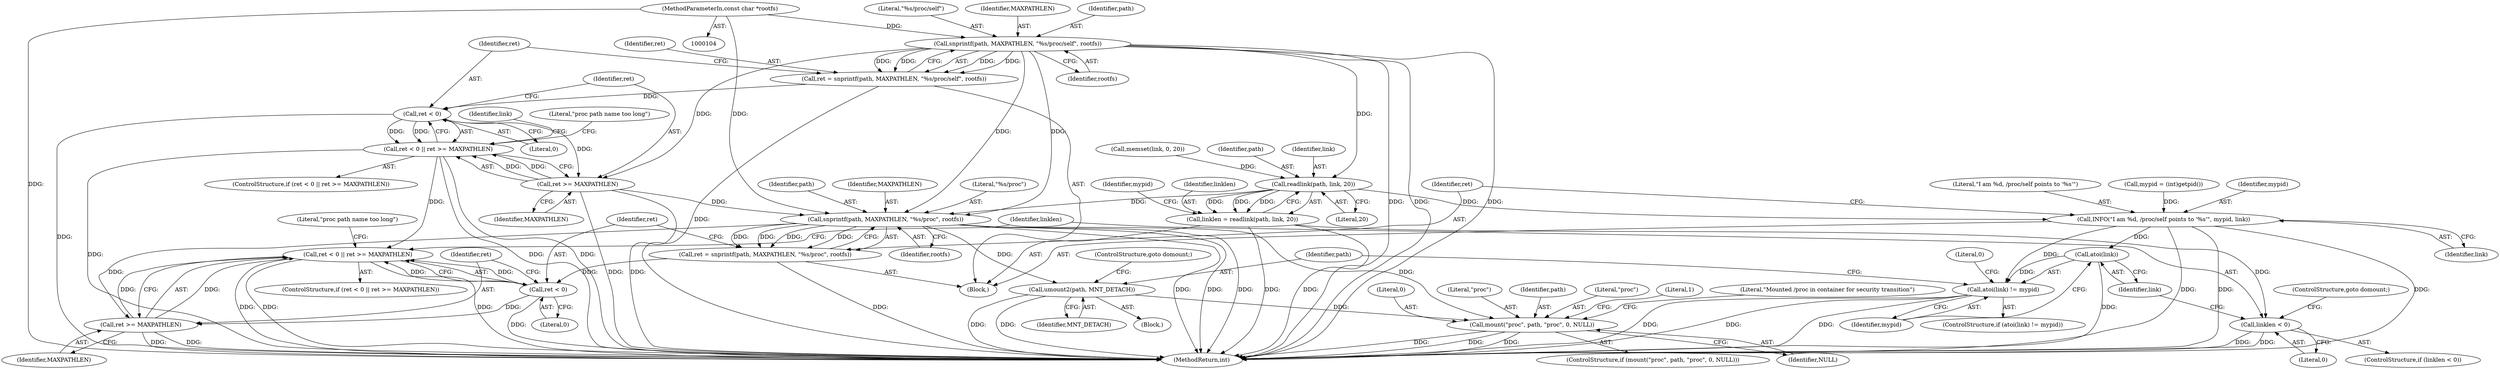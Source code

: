 digraph "1_lxc_592fd47a6245508b79fe6ac819fe6d3b2c1289be_12@pointer" {
"1000105" [label="(MethodParameterIn,const char *rootfs)"];
"1000114" [label="(Call,snprintf(path, MAXPATHLEN, \"%s/proc/self\", rootfs))"];
"1000112" [label="(Call,ret = snprintf(path, MAXPATHLEN, \"%s/proc/self\", rootfs))"];
"1000121" [label="(Call,ret < 0)"];
"1000120" [label="(Call,ret < 0 || ret >= MAXPATHLEN)"];
"1000160" [label="(Call,ret < 0 || ret >= MAXPATHLEN)"];
"1000124" [label="(Call,ret >= MAXPATHLEN)"];
"1000154" [label="(Call,snprintf(path, MAXPATHLEN, \"%s/proc\", rootfs))"];
"1000152" [label="(Call,ret = snprintf(path, MAXPATHLEN, \"%s/proc\", rootfs))"];
"1000161" [label="(Call,ret < 0)"];
"1000164" [label="(Call,ret >= MAXPATHLEN)"];
"1000184" [label="(Call,umount2(path, MNT_DETACH))"];
"1000192" [label="(Call,mount(\"proc\", path, \"proc\", 0, NULL))"];
"1000139" [label="(Call,readlink(path, link, 20))"];
"1000137" [label="(Call,linklen = readlink(path, link, 20))"];
"1000174" [label="(Call,linklen < 0)"];
"1000148" [label="(Call,INFO(\"I am %d, /proc/self points to '%s'\", mypid, link))"];
"1000180" [label="(Call,atoi(link))"];
"1000179" [label="(Call,atoi(link) != mypid)"];
"1000193" [label="(Literal,\"proc\")"];
"1000142" [label="(Literal,20)"];
"1000118" [label="(Identifier,rootfs)"];
"1000183" [label="(Block,)"];
"1000175" [label="(Identifier,linklen)"];
"1000139" [label="(Call,readlink(path, link, 20))"];
"1000129" [label="(Literal,\"proc path name too long\")"];
"1000149" [label="(Literal,\"I am %d, /proc/self points to '%s'\")"];
"1000113" [label="(Identifier,ret)"];
"1000119" [label="(ControlStructure,if (ret < 0 || ret >= MAXPATHLEN))"];
"1000161" [label="(Call,ret < 0)"];
"1000158" [label="(Identifier,rootfs)"];
"1000200" [label="(Literal,1)"];
"1000165" [label="(Identifier,ret)"];
"1000163" [label="(Literal,0)"];
"1000114" [label="(Call,snprintf(path, MAXPATHLEN, \"%s/proc/self\", rootfs))"];
"1000202" [label="(Literal,\"Mounted /proc in container for security transition\")"];
"1000169" [label="(Literal,\"proc path name too long\")"];
"1000160" [label="(Call,ret < 0 || ret >= MAXPATHLEN)"];
"1000106" [label="(Block,)"];
"1000159" [label="(ControlStructure,if (ret < 0 || ret >= MAXPATHLEN))"];
"1000162" [label="(Identifier,ret)"];
"1000105" [label="(MethodParameterIn,const char *rootfs)"];
"1000120" [label="(Call,ret < 0 || ret >= MAXPATHLEN)"];
"1000125" [label="(Identifier,ret)"];
"1000156" [label="(Identifier,MAXPATHLEN)"];
"1000148" [label="(Call,INFO(\"I am %d, /proc/self points to '%s'\", mypid, link))"];
"1000157" [label="(Literal,\"%s/proc\")"];
"1000143" [label="(Call,mypid = (int)getpid())"];
"1000180" [label="(Call,atoi(link))"];
"1000134" [label="(Identifier,link)"];
"1000122" [label="(Identifier,ret)"];
"1000115" [label="(Identifier,path)"];
"1000155" [label="(Identifier,path)"];
"1000144" [label="(Identifier,mypid)"];
"1000173" [label="(ControlStructure,if (linklen < 0))"];
"1000189" [label="(Literal,0)"];
"1000153" [label="(Identifier,ret)"];
"1000126" [label="(Identifier,MAXPATHLEN)"];
"1000186" [label="(Identifier,MNT_DETACH)"];
"1000117" [label="(Literal,\"%s/proc/self\")"];
"1000185" [label="(Identifier,path)"];
"1000141" [label="(Identifier,link)"];
"1000174" [label="(Call,linklen < 0)"];
"1000176" [label="(Literal,0)"];
"1000150" [label="(Identifier,mypid)"];
"1000181" [label="(Identifier,link)"];
"1000166" [label="(Identifier,MAXPATHLEN)"];
"1000124" [label="(Call,ret >= MAXPATHLEN)"];
"1000123" [label="(Literal,0)"];
"1000116" [label="(Identifier,MAXPATHLEN)"];
"1000133" [label="(Call,memset(link, 0, 20))"];
"1000187" [label="(ControlStructure,goto domount;)"];
"1000184" [label="(Call,umount2(path, MNT_DETACH))"];
"1000192" [label="(Call,mount(\"proc\", path, \"proc\", 0, NULL))"];
"1000191" [label="(ControlStructure,if (mount(\"proc\", path, \"proc\", 0, NULL)))"];
"1000196" [label="(Literal,0)"];
"1000152" [label="(Call,ret = snprintf(path, MAXPATHLEN, \"%s/proc\", rootfs))"];
"1000177" [label="(ControlStructure,goto domount;)"];
"1000178" [label="(ControlStructure,if (atoi(link) != mypid))"];
"1000138" [label="(Identifier,linklen)"];
"1000164" [label="(Call,ret >= MAXPATHLEN)"];
"1000205" [label="(MethodReturn,int)"];
"1000112" [label="(Call,ret = snprintf(path, MAXPATHLEN, \"%s/proc/self\", rootfs))"];
"1000182" [label="(Identifier,mypid)"];
"1000121" [label="(Call,ret < 0)"];
"1000197" [label="(Identifier,NULL)"];
"1000195" [label="(Literal,\"proc\")"];
"1000137" [label="(Call,linklen = readlink(path, link, 20))"];
"1000140" [label="(Identifier,path)"];
"1000154" [label="(Call,snprintf(path, MAXPATHLEN, \"%s/proc\", rootfs))"];
"1000179" [label="(Call,atoi(link) != mypid)"];
"1000194" [label="(Identifier,path)"];
"1000151" [label="(Identifier,link)"];
"1000105" -> "1000104"  [label="AST: "];
"1000105" -> "1000205"  [label="DDG: "];
"1000105" -> "1000114"  [label="DDG: "];
"1000105" -> "1000154"  [label="DDG: "];
"1000114" -> "1000112"  [label="AST: "];
"1000114" -> "1000118"  [label="CFG: "];
"1000115" -> "1000114"  [label="AST: "];
"1000116" -> "1000114"  [label="AST: "];
"1000117" -> "1000114"  [label="AST: "];
"1000118" -> "1000114"  [label="AST: "];
"1000112" -> "1000114"  [label="CFG: "];
"1000114" -> "1000205"  [label="DDG: "];
"1000114" -> "1000205"  [label="DDG: "];
"1000114" -> "1000205"  [label="DDG: "];
"1000114" -> "1000112"  [label="DDG: "];
"1000114" -> "1000112"  [label="DDG: "];
"1000114" -> "1000112"  [label="DDG: "];
"1000114" -> "1000112"  [label="DDG: "];
"1000114" -> "1000124"  [label="DDG: "];
"1000114" -> "1000139"  [label="DDG: "];
"1000114" -> "1000154"  [label="DDG: "];
"1000114" -> "1000154"  [label="DDG: "];
"1000112" -> "1000106"  [label="AST: "];
"1000113" -> "1000112"  [label="AST: "];
"1000122" -> "1000112"  [label="CFG: "];
"1000112" -> "1000205"  [label="DDG: "];
"1000112" -> "1000121"  [label="DDG: "];
"1000121" -> "1000120"  [label="AST: "];
"1000121" -> "1000123"  [label="CFG: "];
"1000122" -> "1000121"  [label="AST: "];
"1000123" -> "1000121"  [label="AST: "];
"1000125" -> "1000121"  [label="CFG: "];
"1000120" -> "1000121"  [label="CFG: "];
"1000121" -> "1000205"  [label="DDG: "];
"1000121" -> "1000120"  [label="DDG: "];
"1000121" -> "1000120"  [label="DDG: "];
"1000121" -> "1000124"  [label="DDG: "];
"1000120" -> "1000119"  [label="AST: "];
"1000120" -> "1000124"  [label="CFG: "];
"1000124" -> "1000120"  [label="AST: "];
"1000129" -> "1000120"  [label="CFG: "];
"1000134" -> "1000120"  [label="CFG: "];
"1000120" -> "1000205"  [label="DDG: "];
"1000120" -> "1000205"  [label="DDG: "];
"1000120" -> "1000205"  [label="DDG: "];
"1000124" -> "1000120"  [label="DDG: "];
"1000124" -> "1000120"  [label="DDG: "];
"1000120" -> "1000160"  [label="DDG: "];
"1000160" -> "1000159"  [label="AST: "];
"1000160" -> "1000161"  [label="CFG: "];
"1000160" -> "1000164"  [label="CFG: "];
"1000161" -> "1000160"  [label="AST: "];
"1000164" -> "1000160"  [label="AST: "];
"1000169" -> "1000160"  [label="CFG: "];
"1000175" -> "1000160"  [label="CFG: "];
"1000160" -> "1000205"  [label="DDG: "];
"1000160" -> "1000205"  [label="DDG: "];
"1000160" -> "1000205"  [label="DDG: "];
"1000161" -> "1000160"  [label="DDG: "];
"1000161" -> "1000160"  [label="DDG: "];
"1000164" -> "1000160"  [label="DDG: "];
"1000164" -> "1000160"  [label="DDG: "];
"1000124" -> "1000126"  [label="CFG: "];
"1000125" -> "1000124"  [label="AST: "];
"1000126" -> "1000124"  [label="AST: "];
"1000124" -> "1000205"  [label="DDG: "];
"1000124" -> "1000205"  [label="DDG: "];
"1000124" -> "1000154"  [label="DDG: "];
"1000154" -> "1000152"  [label="AST: "];
"1000154" -> "1000158"  [label="CFG: "];
"1000155" -> "1000154"  [label="AST: "];
"1000156" -> "1000154"  [label="AST: "];
"1000157" -> "1000154"  [label="AST: "];
"1000158" -> "1000154"  [label="AST: "];
"1000152" -> "1000154"  [label="CFG: "];
"1000154" -> "1000205"  [label="DDG: "];
"1000154" -> "1000205"  [label="DDG: "];
"1000154" -> "1000205"  [label="DDG: "];
"1000154" -> "1000152"  [label="DDG: "];
"1000154" -> "1000152"  [label="DDG: "];
"1000154" -> "1000152"  [label="DDG: "];
"1000154" -> "1000152"  [label="DDG: "];
"1000139" -> "1000154"  [label="DDG: "];
"1000154" -> "1000164"  [label="DDG: "];
"1000154" -> "1000184"  [label="DDG: "];
"1000154" -> "1000192"  [label="DDG: "];
"1000152" -> "1000106"  [label="AST: "];
"1000153" -> "1000152"  [label="AST: "];
"1000162" -> "1000152"  [label="CFG: "];
"1000152" -> "1000205"  [label="DDG: "];
"1000152" -> "1000161"  [label="DDG: "];
"1000161" -> "1000163"  [label="CFG: "];
"1000162" -> "1000161"  [label="AST: "];
"1000163" -> "1000161"  [label="AST: "];
"1000165" -> "1000161"  [label="CFG: "];
"1000161" -> "1000205"  [label="DDG: "];
"1000161" -> "1000164"  [label="DDG: "];
"1000164" -> "1000166"  [label="CFG: "];
"1000165" -> "1000164"  [label="AST: "];
"1000166" -> "1000164"  [label="AST: "];
"1000164" -> "1000205"  [label="DDG: "];
"1000164" -> "1000205"  [label="DDG: "];
"1000184" -> "1000183"  [label="AST: "];
"1000184" -> "1000186"  [label="CFG: "];
"1000185" -> "1000184"  [label="AST: "];
"1000186" -> "1000184"  [label="AST: "];
"1000187" -> "1000184"  [label="CFG: "];
"1000184" -> "1000205"  [label="DDG: "];
"1000184" -> "1000205"  [label="DDG: "];
"1000184" -> "1000192"  [label="DDG: "];
"1000192" -> "1000191"  [label="AST: "];
"1000192" -> "1000197"  [label="CFG: "];
"1000193" -> "1000192"  [label="AST: "];
"1000194" -> "1000192"  [label="AST: "];
"1000195" -> "1000192"  [label="AST: "];
"1000196" -> "1000192"  [label="AST: "];
"1000197" -> "1000192"  [label="AST: "];
"1000200" -> "1000192"  [label="CFG: "];
"1000202" -> "1000192"  [label="CFG: "];
"1000192" -> "1000205"  [label="DDG: "];
"1000192" -> "1000205"  [label="DDG: "];
"1000192" -> "1000205"  [label="DDG: "];
"1000139" -> "1000137"  [label="AST: "];
"1000139" -> "1000142"  [label="CFG: "];
"1000140" -> "1000139"  [label="AST: "];
"1000141" -> "1000139"  [label="AST: "];
"1000142" -> "1000139"  [label="AST: "];
"1000137" -> "1000139"  [label="CFG: "];
"1000139" -> "1000137"  [label="DDG: "];
"1000139" -> "1000137"  [label="DDG: "];
"1000139" -> "1000137"  [label="DDG: "];
"1000133" -> "1000139"  [label="DDG: "];
"1000139" -> "1000148"  [label="DDG: "];
"1000137" -> "1000106"  [label="AST: "];
"1000138" -> "1000137"  [label="AST: "];
"1000144" -> "1000137"  [label="CFG: "];
"1000137" -> "1000205"  [label="DDG: "];
"1000137" -> "1000205"  [label="DDG: "];
"1000137" -> "1000174"  [label="DDG: "];
"1000174" -> "1000173"  [label="AST: "];
"1000174" -> "1000176"  [label="CFG: "];
"1000175" -> "1000174"  [label="AST: "];
"1000176" -> "1000174"  [label="AST: "];
"1000177" -> "1000174"  [label="CFG: "];
"1000181" -> "1000174"  [label="CFG: "];
"1000174" -> "1000205"  [label="DDG: "];
"1000174" -> "1000205"  [label="DDG: "];
"1000148" -> "1000106"  [label="AST: "];
"1000148" -> "1000151"  [label="CFG: "];
"1000149" -> "1000148"  [label="AST: "];
"1000150" -> "1000148"  [label="AST: "];
"1000151" -> "1000148"  [label="AST: "];
"1000153" -> "1000148"  [label="CFG: "];
"1000148" -> "1000205"  [label="DDG: "];
"1000148" -> "1000205"  [label="DDG: "];
"1000148" -> "1000205"  [label="DDG: "];
"1000143" -> "1000148"  [label="DDG: "];
"1000148" -> "1000180"  [label="DDG: "];
"1000148" -> "1000179"  [label="DDG: "];
"1000180" -> "1000179"  [label="AST: "];
"1000180" -> "1000181"  [label="CFG: "];
"1000181" -> "1000180"  [label="AST: "];
"1000182" -> "1000180"  [label="CFG: "];
"1000180" -> "1000205"  [label="DDG: "];
"1000180" -> "1000179"  [label="DDG: "];
"1000179" -> "1000178"  [label="AST: "];
"1000179" -> "1000182"  [label="CFG: "];
"1000182" -> "1000179"  [label="AST: "];
"1000185" -> "1000179"  [label="CFG: "];
"1000189" -> "1000179"  [label="CFG: "];
"1000179" -> "1000205"  [label="DDG: "];
"1000179" -> "1000205"  [label="DDG: "];
"1000179" -> "1000205"  [label="DDG: "];
}
